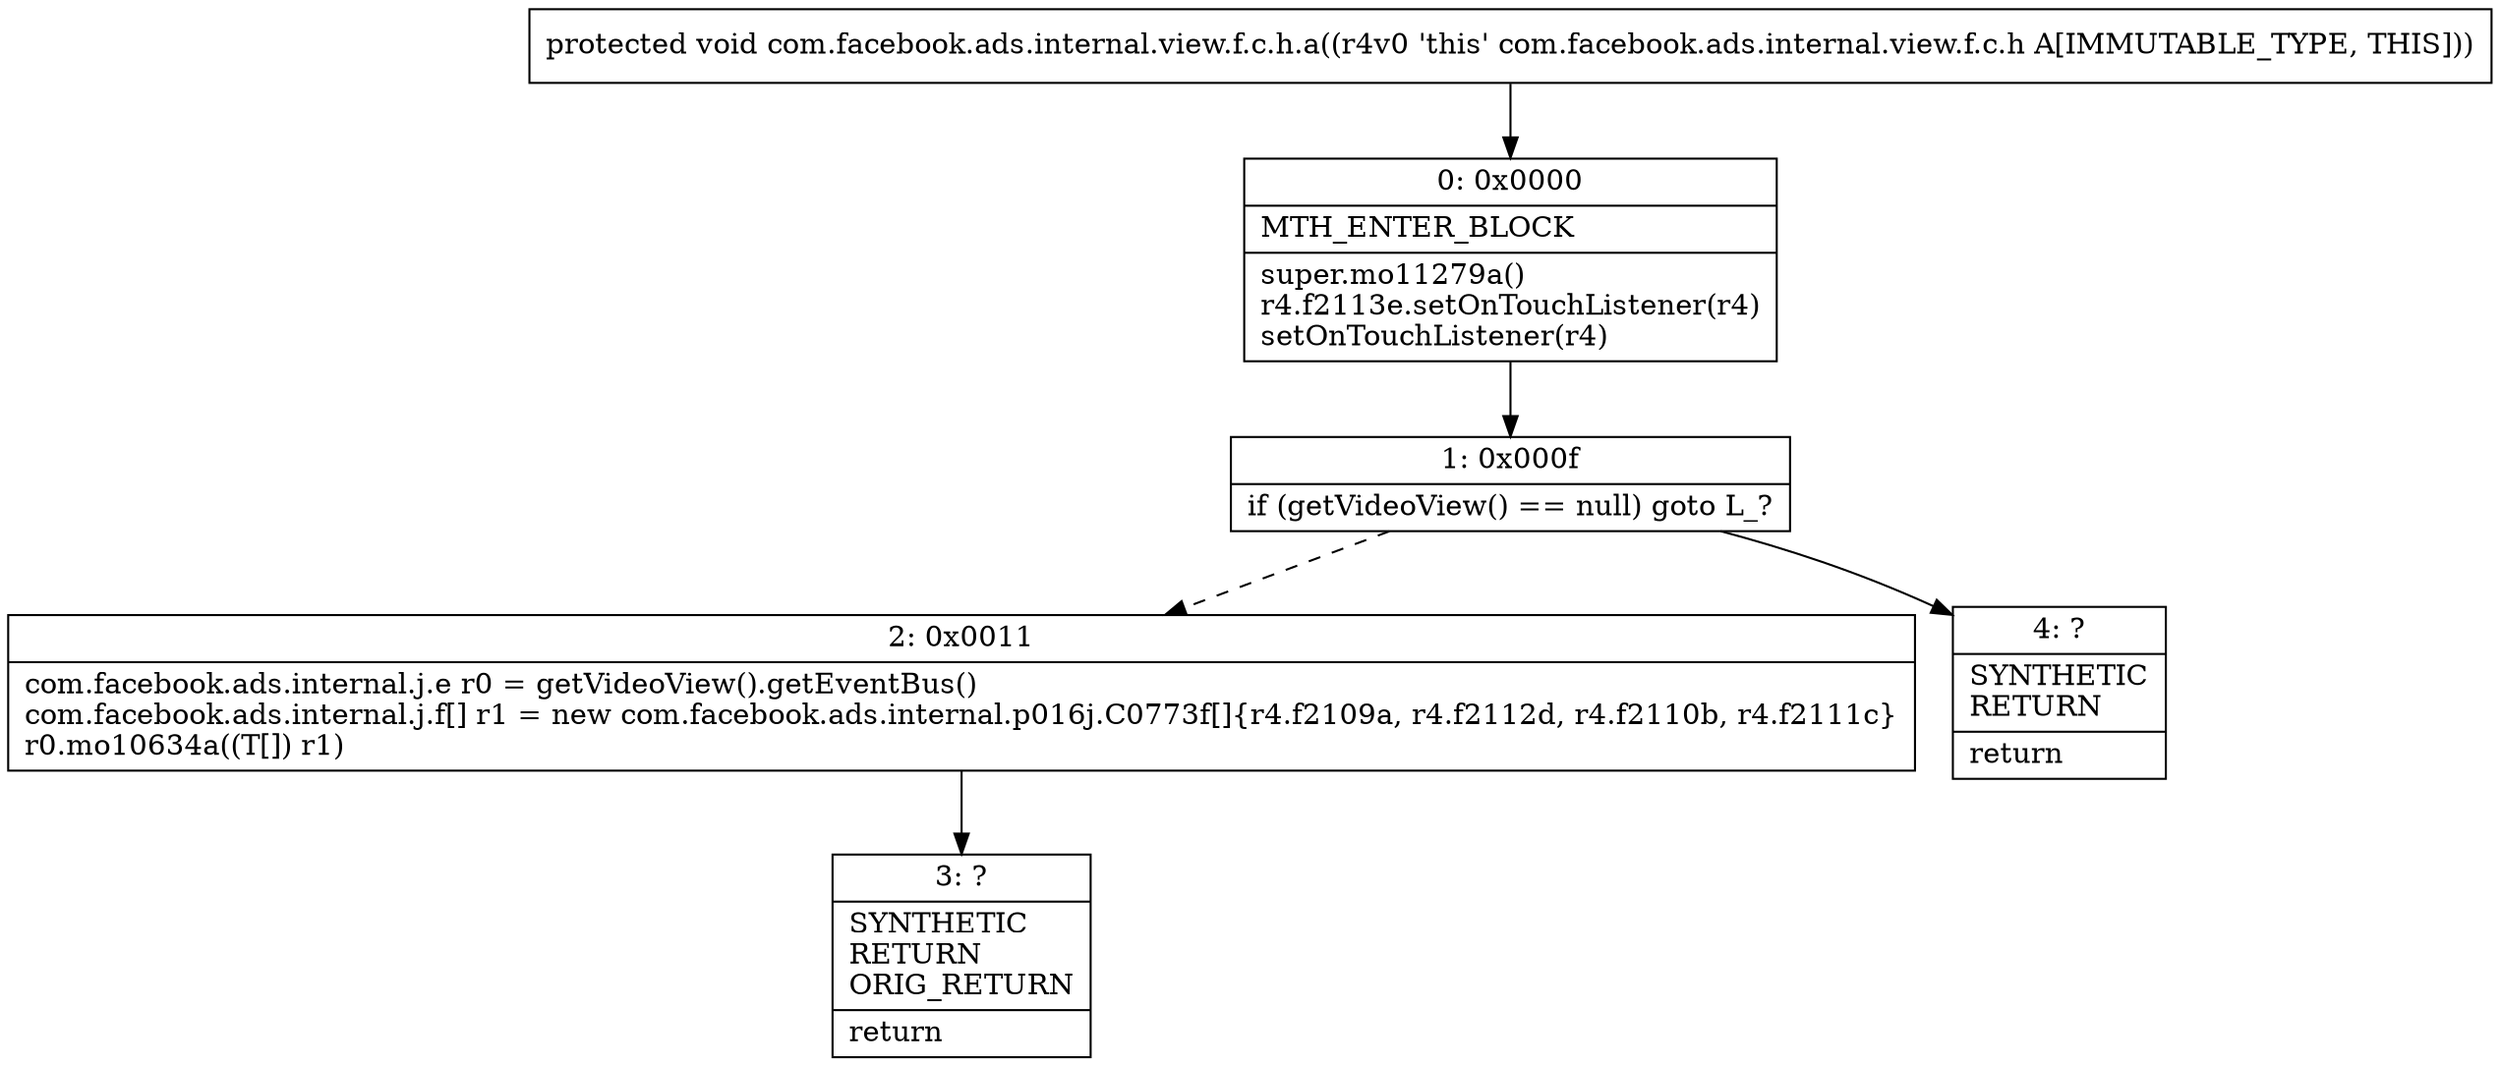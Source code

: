digraph "CFG forcom.facebook.ads.internal.view.f.c.h.a()V" {
Node_0 [shape=record,label="{0\:\ 0x0000|MTH_ENTER_BLOCK\l|super.mo11279a()\lr4.f2113e.setOnTouchListener(r4)\lsetOnTouchListener(r4)\l}"];
Node_1 [shape=record,label="{1\:\ 0x000f|if (getVideoView() == null) goto L_?\l}"];
Node_2 [shape=record,label="{2\:\ 0x0011|com.facebook.ads.internal.j.e r0 = getVideoView().getEventBus()\lcom.facebook.ads.internal.j.f[] r1 = new com.facebook.ads.internal.p016j.C0773f[]\{r4.f2109a, r4.f2112d, r4.f2110b, r4.f2111c\}\lr0.mo10634a((T[]) r1)\l}"];
Node_3 [shape=record,label="{3\:\ ?|SYNTHETIC\lRETURN\lORIG_RETURN\l|return\l}"];
Node_4 [shape=record,label="{4\:\ ?|SYNTHETIC\lRETURN\l|return\l}"];
MethodNode[shape=record,label="{protected void com.facebook.ads.internal.view.f.c.h.a((r4v0 'this' com.facebook.ads.internal.view.f.c.h A[IMMUTABLE_TYPE, THIS])) }"];
MethodNode -> Node_0;
Node_0 -> Node_1;
Node_1 -> Node_2[style=dashed];
Node_1 -> Node_4;
Node_2 -> Node_3;
}

